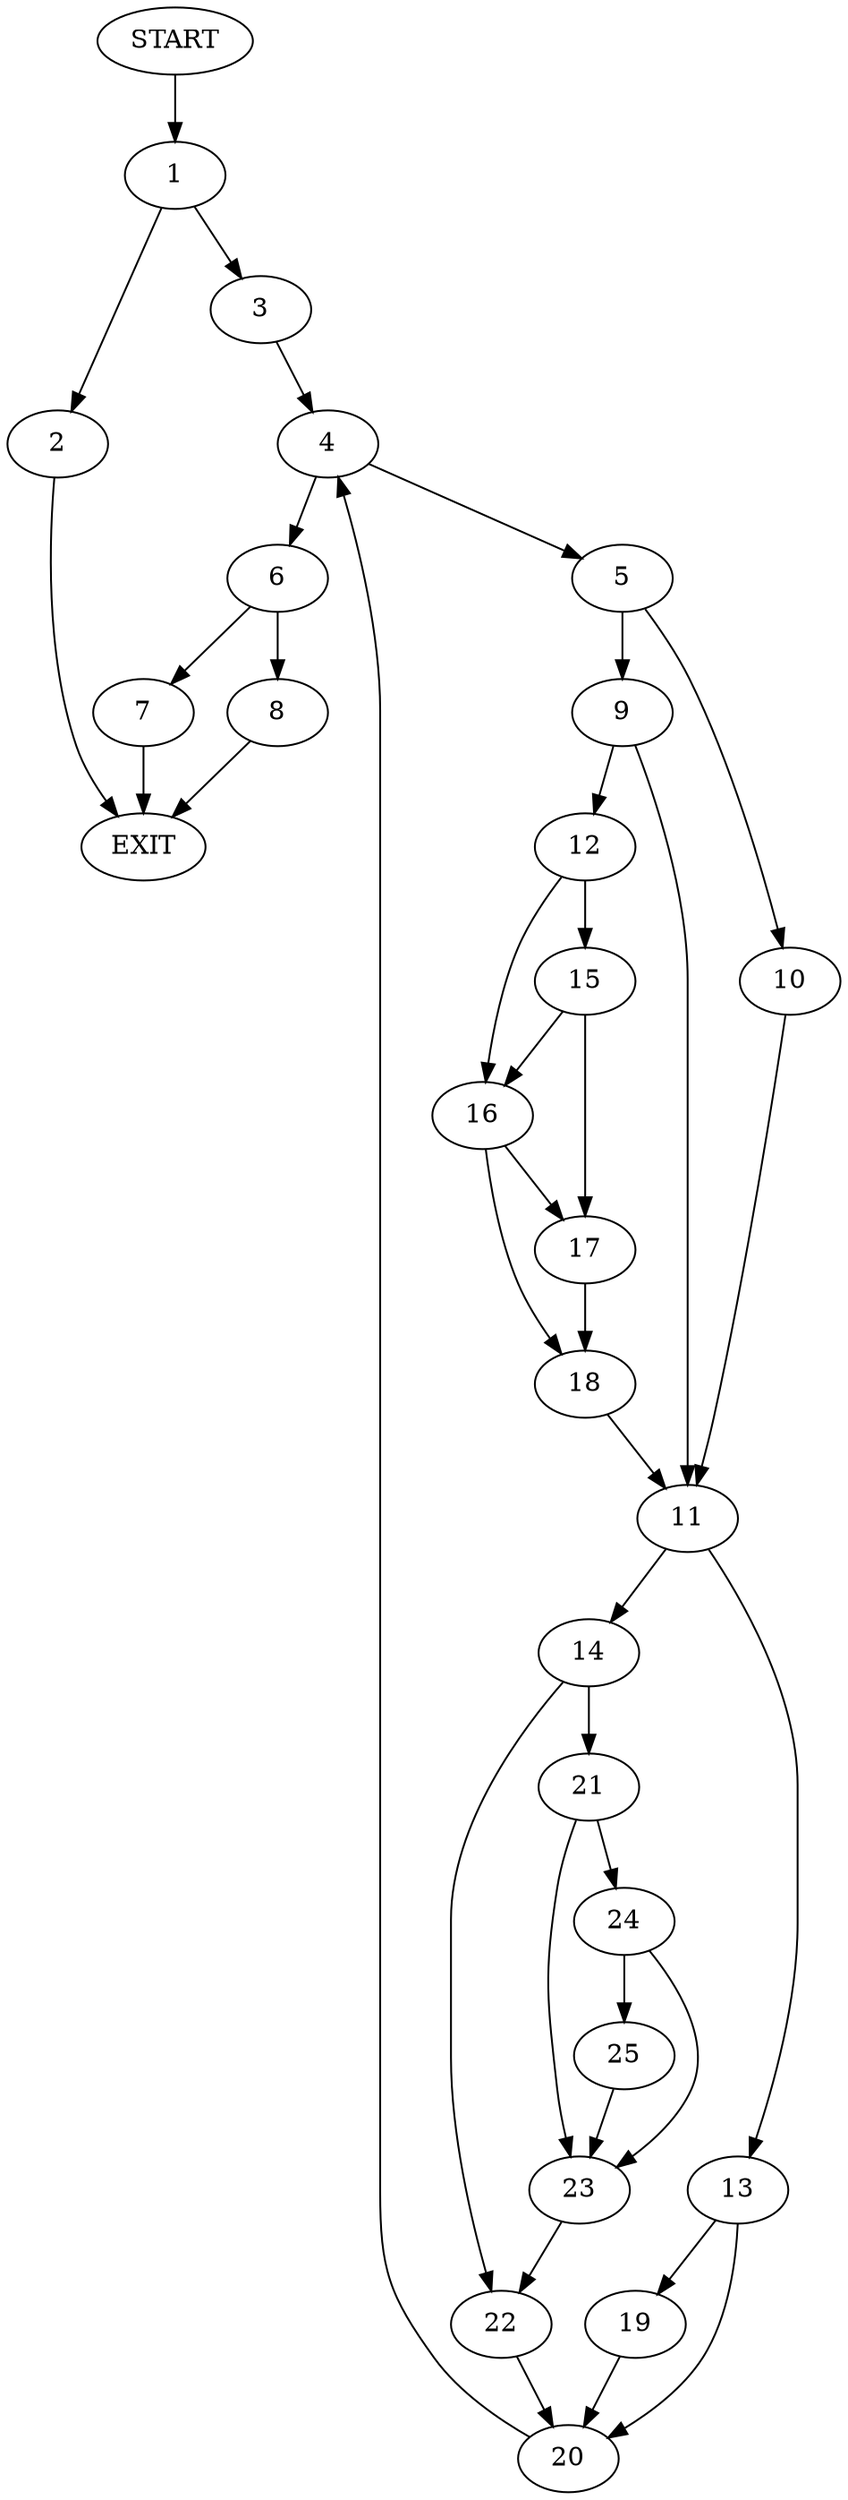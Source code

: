 digraph {
0 [label="START"]
26 [label="EXIT"]
0 -> 1
1 -> 2
1 -> 3
2 -> 26
3 -> 4
4 -> 5
4 -> 6
6 -> 7
6 -> 8
5 -> 9
5 -> 10
10 -> 11
9 -> 11
9 -> 12
11 -> 13
11 -> 14
12 -> 15
12 -> 16
15 -> 17
15 -> 16
16 -> 18
16 -> 17
17 -> 18
18 -> 11
13 -> 19
13 -> 20
14 -> 21
14 -> 22
20 -> 4
19 -> 20
22 -> 20
21 -> 23
21 -> 24
23 -> 22
24 -> 25
24 -> 23
25 -> 23
7 -> 26
8 -> 26
}
